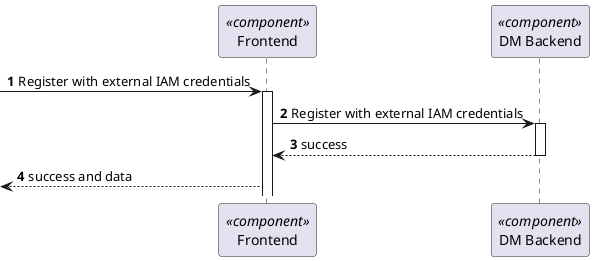 @startuml 5.1.3
skinparam packageStyle rectangle
skinparam shadowing false

autonumber

participant "Frontend" as FE <<component>>
participant "DM Backend" as BE <<component>>




-> FE : Register with external IAM credentials
activate FE
FE -> BE : Register with external IAM credentials
activate BE
BE --> FE: success
deactivate BE
<-- FE   : success and data


@enduml